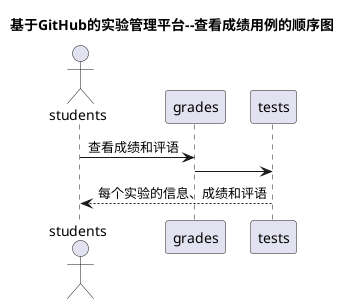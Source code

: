 @startuml
title 基于GitHub的实验管理平台--查看成绩用例的顺序图
actor students
students -> grades: 查看成绩和评语
grades -> tests
tests --> students:每个实验的信息、成绩和评语
@enduml
